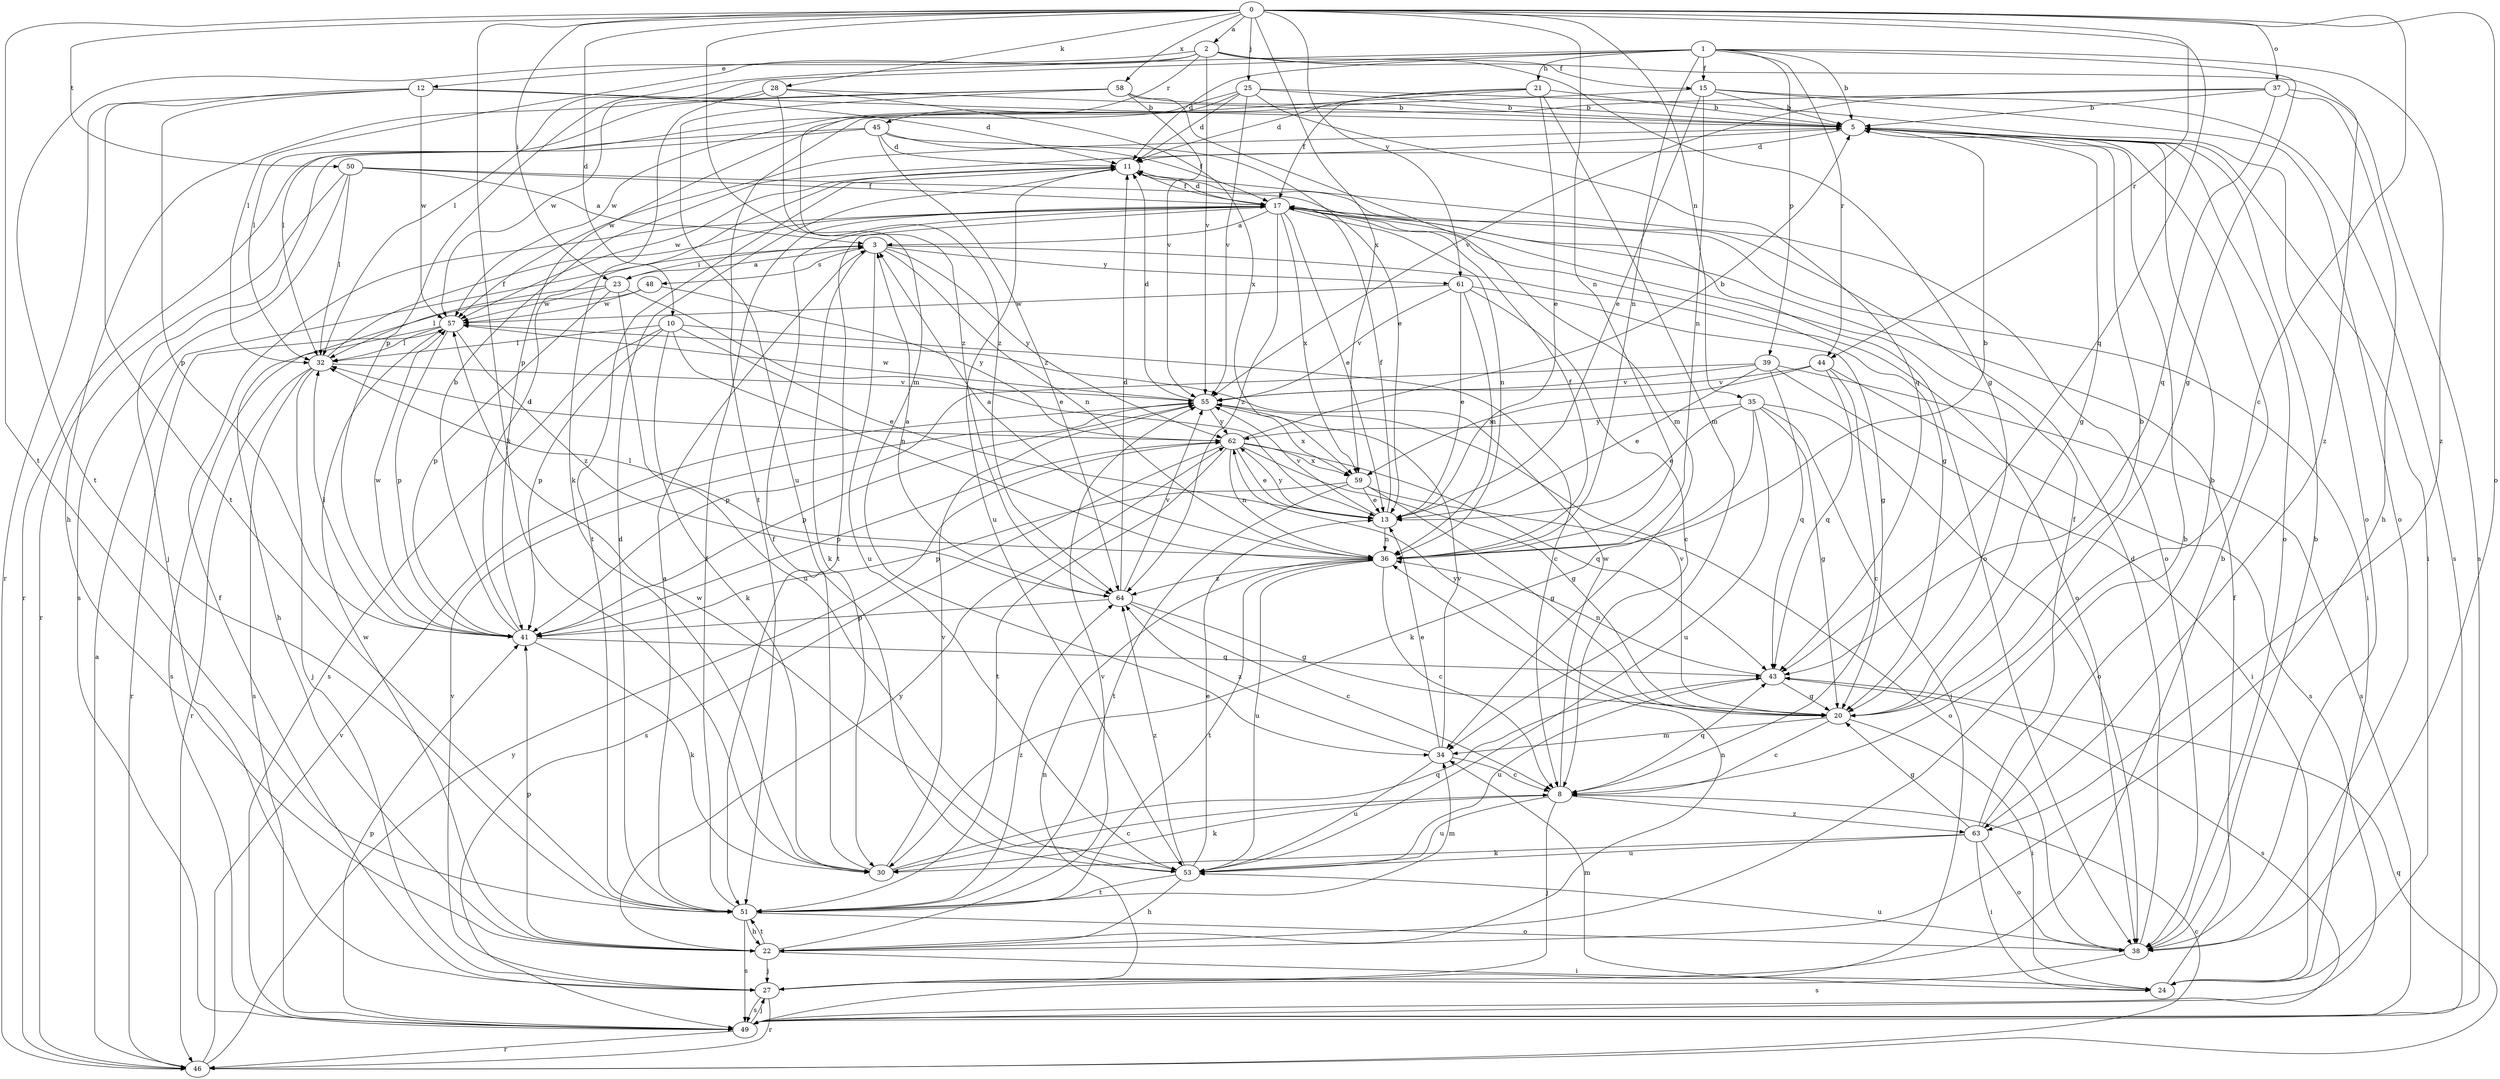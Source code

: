 strict digraph  {
0;
1;
2;
3;
5;
8;
10;
11;
12;
13;
15;
17;
20;
21;
22;
23;
24;
25;
27;
28;
30;
32;
34;
35;
36;
37;
38;
39;
41;
43;
44;
45;
46;
48;
49;
50;
51;
53;
55;
57;
58;
59;
61;
62;
63;
64;
0 -> 2  [label=a];
0 -> 8  [label=c];
0 -> 10  [label=d];
0 -> 23  [label=i];
0 -> 25  [label=j];
0 -> 28  [label=k];
0 -> 30  [label=k];
0 -> 34  [label=m];
0 -> 35  [label=n];
0 -> 36  [label=n];
0 -> 37  [label=o];
0 -> 38  [label=o];
0 -> 43  [label=q];
0 -> 44  [label=r];
0 -> 50  [label=t];
0 -> 51  [label=t];
0 -> 58  [label=x];
0 -> 59  [label=x];
0 -> 61  [label=y];
1 -> 5  [label=b];
1 -> 11  [label=d];
1 -> 15  [label=f];
1 -> 20  [label=g];
1 -> 21  [label=h];
1 -> 32  [label=l];
1 -> 36  [label=n];
1 -> 39  [label=p];
1 -> 41  [label=p];
1 -> 44  [label=r];
1 -> 63  [label=z];
2 -> 12  [label=e];
2 -> 15  [label=f];
2 -> 20  [label=g];
2 -> 32  [label=l];
2 -> 45  [label=r];
2 -> 51  [label=t];
2 -> 55  [label=v];
2 -> 63  [label=z];
3 -> 23  [label=i];
3 -> 30  [label=k];
3 -> 36  [label=n];
3 -> 38  [label=o];
3 -> 48  [label=s];
3 -> 53  [label=u];
3 -> 61  [label=y];
3 -> 62  [label=y];
5 -> 11  [label=d];
5 -> 20  [label=g];
5 -> 24  [label=i];
5 -> 38  [label=o];
5 -> 57  [label=w];
8 -> 27  [label=j];
8 -> 30  [label=k];
8 -> 43  [label=q];
8 -> 53  [label=u];
8 -> 57  [label=w];
8 -> 63  [label=z];
10 -> 8  [label=c];
10 -> 13  [label=e];
10 -> 30  [label=k];
10 -> 32  [label=l];
10 -> 36  [label=n];
10 -> 41  [label=p];
10 -> 49  [label=s];
11 -> 17  [label=f];
11 -> 38  [label=o];
11 -> 51  [label=t];
11 -> 53  [label=u];
11 -> 57  [label=w];
12 -> 5  [label=b];
12 -> 11  [label=d];
12 -> 41  [label=p];
12 -> 46  [label=r];
12 -> 51  [label=t];
12 -> 57  [label=w];
13 -> 17  [label=f];
13 -> 36  [label=n];
13 -> 55  [label=v];
13 -> 62  [label=y];
15 -> 5  [label=b];
15 -> 13  [label=e];
15 -> 36  [label=n];
15 -> 38  [label=o];
15 -> 41  [label=p];
15 -> 49  [label=s];
17 -> 3  [label=a];
17 -> 11  [label=d];
17 -> 13  [label=e];
17 -> 20  [label=g];
17 -> 24  [label=i];
17 -> 36  [label=n];
17 -> 51  [label=t];
17 -> 59  [label=x];
17 -> 64  [label=z];
20 -> 5  [label=b];
20 -> 8  [label=c];
20 -> 24  [label=i];
20 -> 34  [label=m];
20 -> 55  [label=v];
20 -> 62  [label=y];
21 -> 5  [label=b];
21 -> 11  [label=d];
21 -> 13  [label=e];
21 -> 17  [label=f];
21 -> 34  [label=m];
21 -> 57  [label=w];
22 -> 5  [label=b];
22 -> 24  [label=i];
22 -> 27  [label=j];
22 -> 36  [label=n];
22 -> 41  [label=p];
22 -> 51  [label=t];
22 -> 55  [label=v];
22 -> 57  [label=w];
22 -> 62  [label=y];
23 -> 3  [label=a];
23 -> 13  [label=e];
23 -> 32  [label=l];
23 -> 41  [label=p];
23 -> 53  [label=u];
23 -> 57  [label=w];
24 -> 17  [label=f];
24 -> 34  [label=m];
25 -> 5  [label=b];
25 -> 11  [label=d];
25 -> 32  [label=l];
25 -> 38  [label=o];
25 -> 43  [label=q];
25 -> 55  [label=v];
25 -> 64  [label=z];
27 -> 5  [label=b];
27 -> 17  [label=f];
27 -> 36  [label=n];
27 -> 46  [label=r];
27 -> 49  [label=s];
27 -> 55  [label=v];
28 -> 5  [label=b];
28 -> 30  [label=k];
28 -> 57  [label=w];
28 -> 59  [label=x];
28 -> 64  [label=z];
30 -> 8  [label=c];
30 -> 17  [label=f];
30 -> 43  [label=q];
30 -> 55  [label=v];
32 -> 17  [label=f];
32 -> 27  [label=j];
32 -> 46  [label=r];
32 -> 49  [label=s];
32 -> 55  [label=v];
34 -> 8  [label=c];
34 -> 13  [label=e];
34 -> 53  [label=u];
34 -> 55  [label=v];
34 -> 64  [label=z];
35 -> 13  [label=e];
35 -> 20  [label=g];
35 -> 27  [label=j];
35 -> 30  [label=k];
35 -> 38  [label=o];
35 -> 53  [label=u];
35 -> 62  [label=y];
36 -> 3  [label=a];
36 -> 5  [label=b];
36 -> 8  [label=c];
36 -> 17  [label=f];
36 -> 32  [label=l];
36 -> 51  [label=t];
36 -> 53  [label=u];
36 -> 64  [label=z];
37 -> 5  [label=b];
37 -> 22  [label=h];
37 -> 43  [label=q];
37 -> 49  [label=s];
37 -> 51  [label=t];
37 -> 55  [label=v];
38 -> 5  [label=b];
38 -> 11  [label=d];
38 -> 49  [label=s];
38 -> 53  [label=u];
39 -> 13  [label=e];
39 -> 24  [label=i];
39 -> 41  [label=p];
39 -> 43  [label=q];
39 -> 49  [label=s];
39 -> 55  [label=v];
41 -> 5  [label=b];
41 -> 11  [label=d];
41 -> 30  [label=k];
41 -> 32  [label=l];
41 -> 43  [label=q];
41 -> 57  [label=w];
43 -> 20  [label=g];
43 -> 36  [label=n];
43 -> 49  [label=s];
43 -> 53  [label=u];
44 -> 8  [label=c];
44 -> 43  [label=q];
44 -> 49  [label=s];
44 -> 55  [label=v];
44 -> 59  [label=x];
45 -> 11  [label=d];
45 -> 13  [label=e];
45 -> 17  [label=f];
45 -> 27  [label=j];
45 -> 46  [label=r];
45 -> 64  [label=z];
46 -> 3  [label=a];
46 -> 8  [label=c];
46 -> 43  [label=q];
46 -> 55  [label=v];
46 -> 62  [label=y];
48 -> 22  [label=h];
48 -> 57  [label=w];
48 -> 62  [label=y];
49 -> 27  [label=j];
49 -> 41  [label=p];
49 -> 46  [label=r];
50 -> 3  [label=a];
50 -> 17  [label=f];
50 -> 32  [label=l];
50 -> 38  [label=o];
50 -> 46  [label=r];
50 -> 49  [label=s];
51 -> 3  [label=a];
51 -> 11  [label=d];
51 -> 17  [label=f];
51 -> 22  [label=h];
51 -> 34  [label=m];
51 -> 38  [label=o];
51 -> 49  [label=s];
51 -> 64  [label=z];
53 -> 13  [label=e];
53 -> 22  [label=h];
53 -> 51  [label=t];
53 -> 57  [label=w];
53 -> 64  [label=z];
55 -> 11  [label=d];
55 -> 41  [label=p];
55 -> 57  [label=w];
55 -> 59  [label=x];
55 -> 62  [label=y];
57 -> 32  [label=l];
57 -> 41  [label=p];
57 -> 46  [label=r];
57 -> 49  [label=s];
57 -> 64  [label=z];
58 -> 5  [label=b];
58 -> 22  [label=h];
58 -> 32  [label=l];
58 -> 34  [label=m];
58 -> 53  [label=u];
58 -> 55  [label=v];
59 -> 13  [label=e];
59 -> 20  [label=g];
59 -> 38  [label=o];
59 -> 41  [label=p];
59 -> 51  [label=t];
61 -> 8  [label=c];
61 -> 13  [label=e];
61 -> 20  [label=g];
61 -> 36  [label=n];
61 -> 55  [label=v];
61 -> 57  [label=w];
62 -> 5  [label=b];
62 -> 13  [label=e];
62 -> 20  [label=g];
62 -> 32  [label=l];
62 -> 36  [label=n];
62 -> 41  [label=p];
62 -> 43  [label=q];
62 -> 49  [label=s];
62 -> 51  [label=t];
62 -> 59  [label=x];
63 -> 5  [label=b];
63 -> 17  [label=f];
63 -> 20  [label=g];
63 -> 24  [label=i];
63 -> 30  [label=k];
63 -> 38  [label=o];
63 -> 53  [label=u];
64 -> 3  [label=a];
64 -> 8  [label=c];
64 -> 11  [label=d];
64 -> 20  [label=g];
64 -> 41  [label=p];
64 -> 55  [label=v];
}
